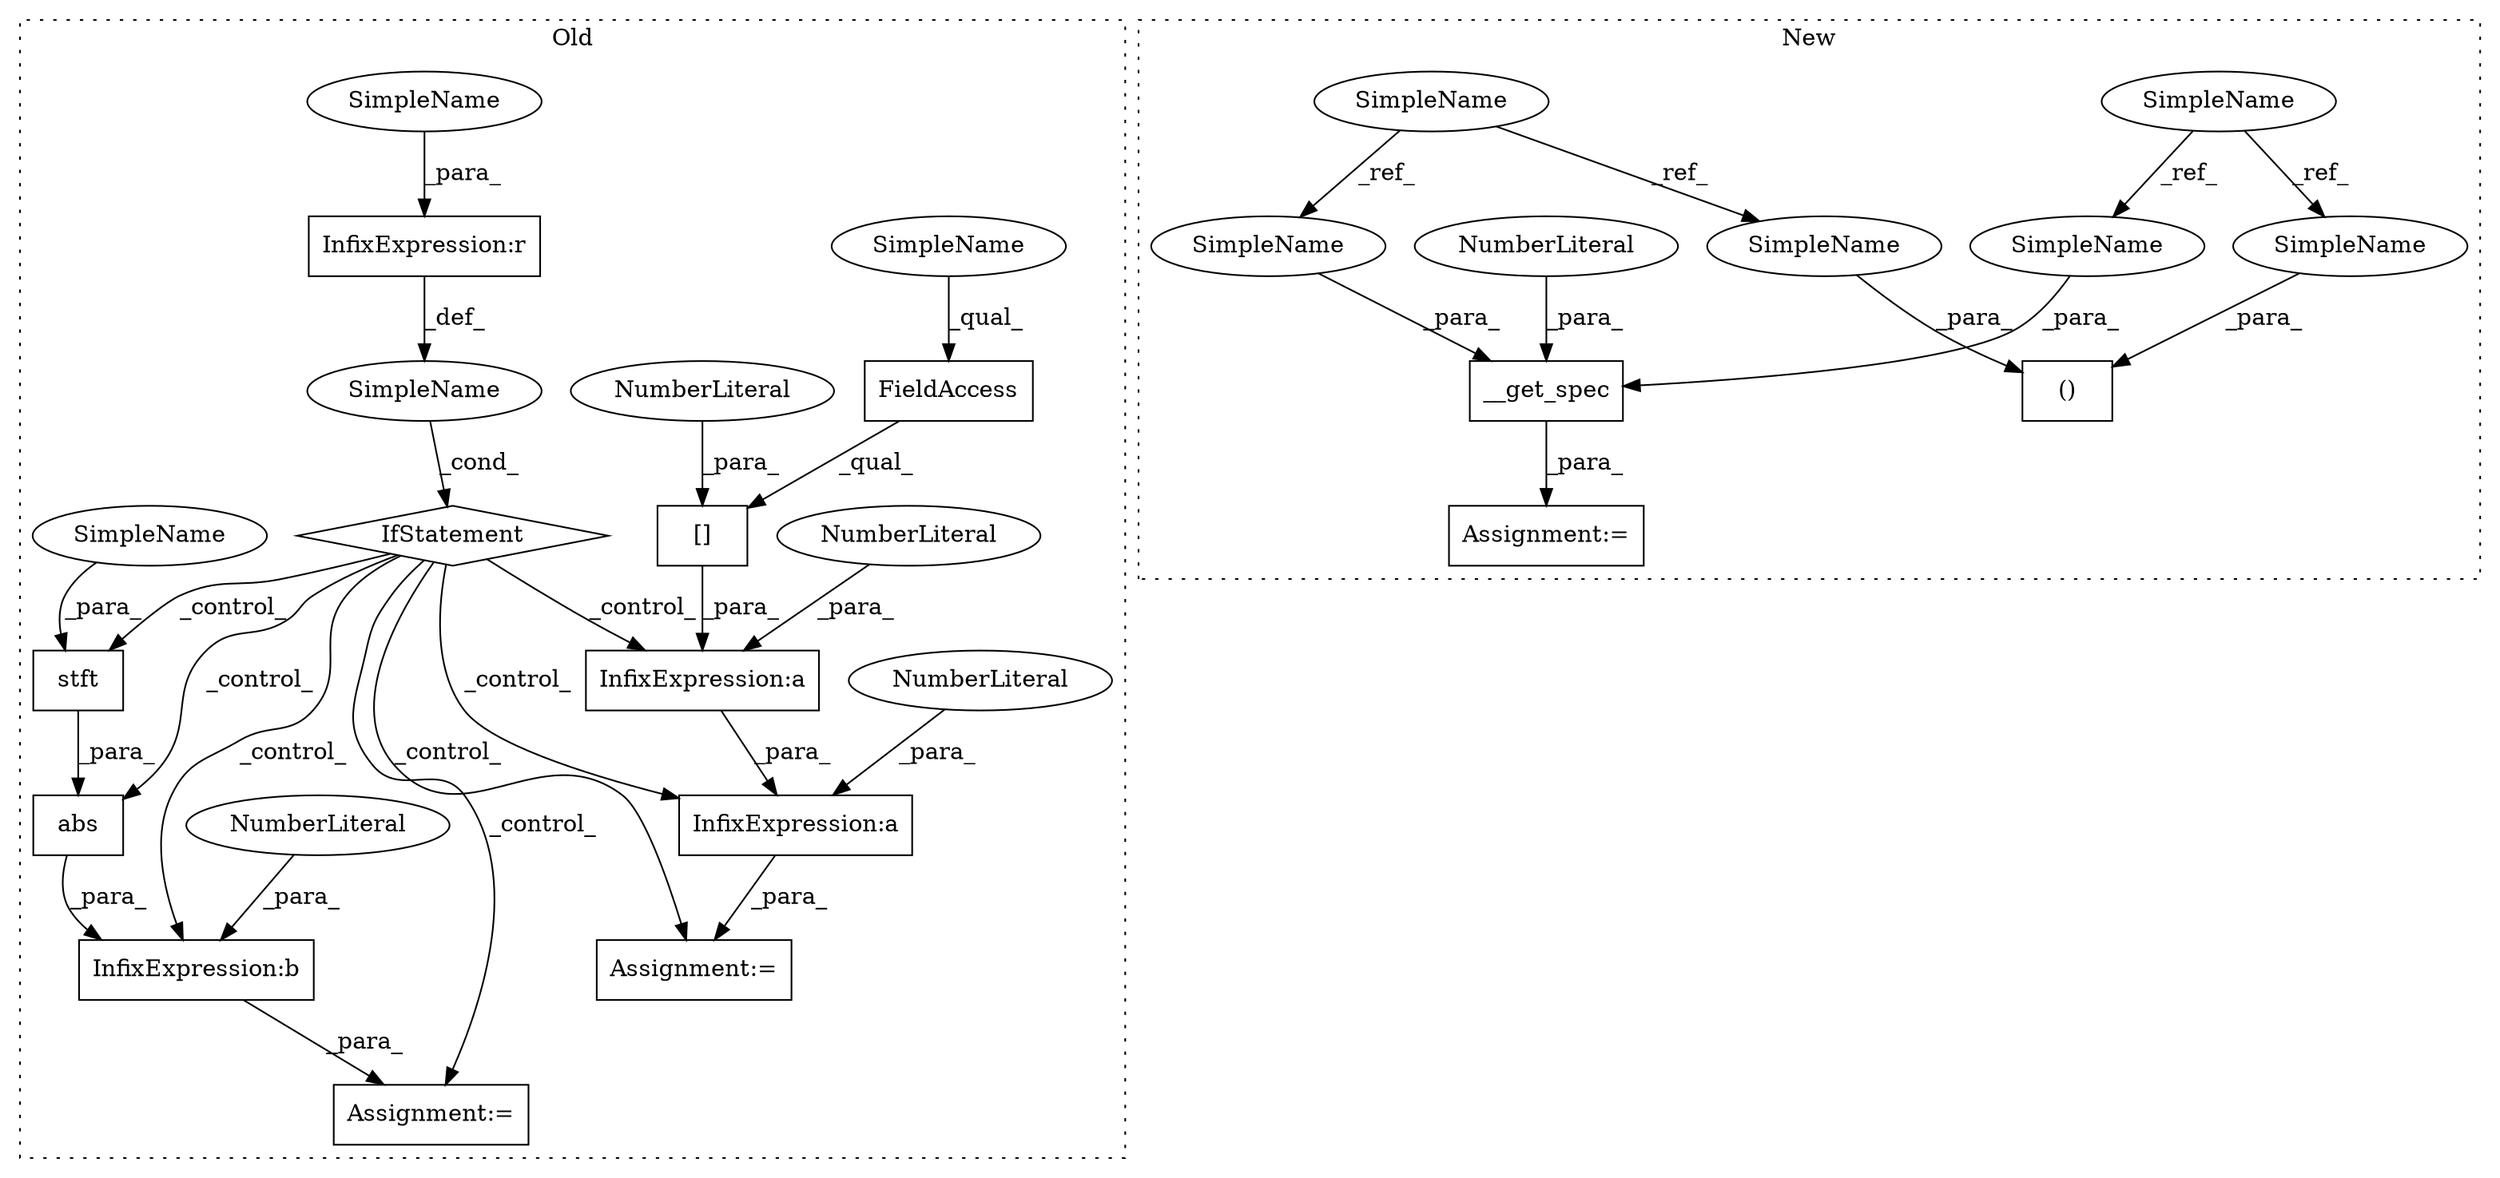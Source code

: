 digraph G {
subgraph cluster0 {
1 [label="IfStatement" a="25" s="6056,6069" l="4,2" shape="diamond"];
3 [label="SimpleName" a="42" s="" l="" shape="ellipse"];
4 [label="stft" a="32" s="6092,6115" l="5,1" shape="box"];
5 [label="InfixExpression:r" a="27" s="6061" l="4" shape="box"];
6 [label="Assignment:=" a="7" s="6080" l="1" shape="box"];
10 [label="InfixExpression:a" a="27" s="6167" l="3" shape="box"];
11 [label="InfixExpression:a" a="27" s="6162" l="3" shape="box"];
12 [label="NumberLiteral" a="34" s="6165" l="1" shape="ellipse"];
13 [label="[]" a="2" s="6152,6161" l="8,1" shape="box"];
14 [label="NumberLiteral" a="34" s="6170" l="1" shape="ellipse"];
15 [label="NumberLiteral" a="34" s="6160" l="1" shape="ellipse"];
16 [label="abs" a="32" s="6088,6116" l="4,1" shape="box"];
17 [label="FieldAccess" a="22" s="6152" l="7" shape="box"];
19 [label="Assignment:=" a="7" s="6149" l="1" shape="box"];
21 [label="InfixExpression:b" a="27" s="6117" l="3" shape="box"];
22 [label="NumberLiteral" a="34" s="6120" l="1" shape="ellipse"];
27 [label="SimpleName" a="42" s="6099" l="5" shape="ellipse"];
28 [label="SimpleName" a="42" s="6152" l="1" shape="ellipse"];
29 [label="SimpleName" a="42" s="6060" l="1" shape="ellipse"];
label = "Old";
style="dotted";
}
subgraph cluster1 {
2 [label="__get_spec" a="32" s="6103,6139" l="11,1" shape="box"];
7 [label="Assignment:=" a="7" s="6101" l="2" shape="box"];
8 [label="SimpleName" a="42" s="5955" l="1" shape="ellipse"];
9 [label="()" a="106" s="6082" l="19" shape="box"];
18 [label="SimpleName" a="42" s="5994" l="5" shape="ellipse"];
20 [label="NumberLiteral" a="34" s="6138" l="1" shape="ellipse"];
23 [label="SimpleName" a="42" s="6121" l="5" shape="ellipse"];
24 [label="SimpleName" a="42" s="6096" l="5" shape="ellipse"];
25 [label="SimpleName" a="42" s="6082" l="1" shape="ellipse"];
26 [label="SimpleName" a="42" s="6119" l="1" shape="ellipse"];
label = "New";
style="dotted";
}
1 -> 4 [label="_control_"];
1 -> 21 [label="_control_"];
1 -> 10 [label="_control_"];
1 -> 6 [label="_control_"];
1 -> 11 [label="_control_"];
1 -> 16 [label="_control_"];
1 -> 19 [label="_control_"];
2 -> 7 [label="_para_"];
3 -> 1 [label="_cond_"];
4 -> 16 [label="_para_"];
5 -> 3 [label="_def_"];
8 -> 26 [label="_ref_"];
8 -> 25 [label="_ref_"];
10 -> 19 [label="_para_"];
11 -> 10 [label="_para_"];
12 -> 11 [label="_para_"];
13 -> 11 [label="_para_"];
14 -> 10 [label="_para_"];
15 -> 13 [label="_para_"];
16 -> 21 [label="_para_"];
17 -> 13 [label="_qual_"];
18 -> 23 [label="_ref_"];
18 -> 24 [label="_ref_"];
20 -> 2 [label="_para_"];
21 -> 6 [label="_para_"];
22 -> 21 [label="_para_"];
23 -> 2 [label="_para_"];
24 -> 9 [label="_para_"];
25 -> 9 [label="_para_"];
26 -> 2 [label="_para_"];
27 -> 4 [label="_para_"];
28 -> 17 [label="_qual_"];
29 -> 5 [label="_para_"];
}